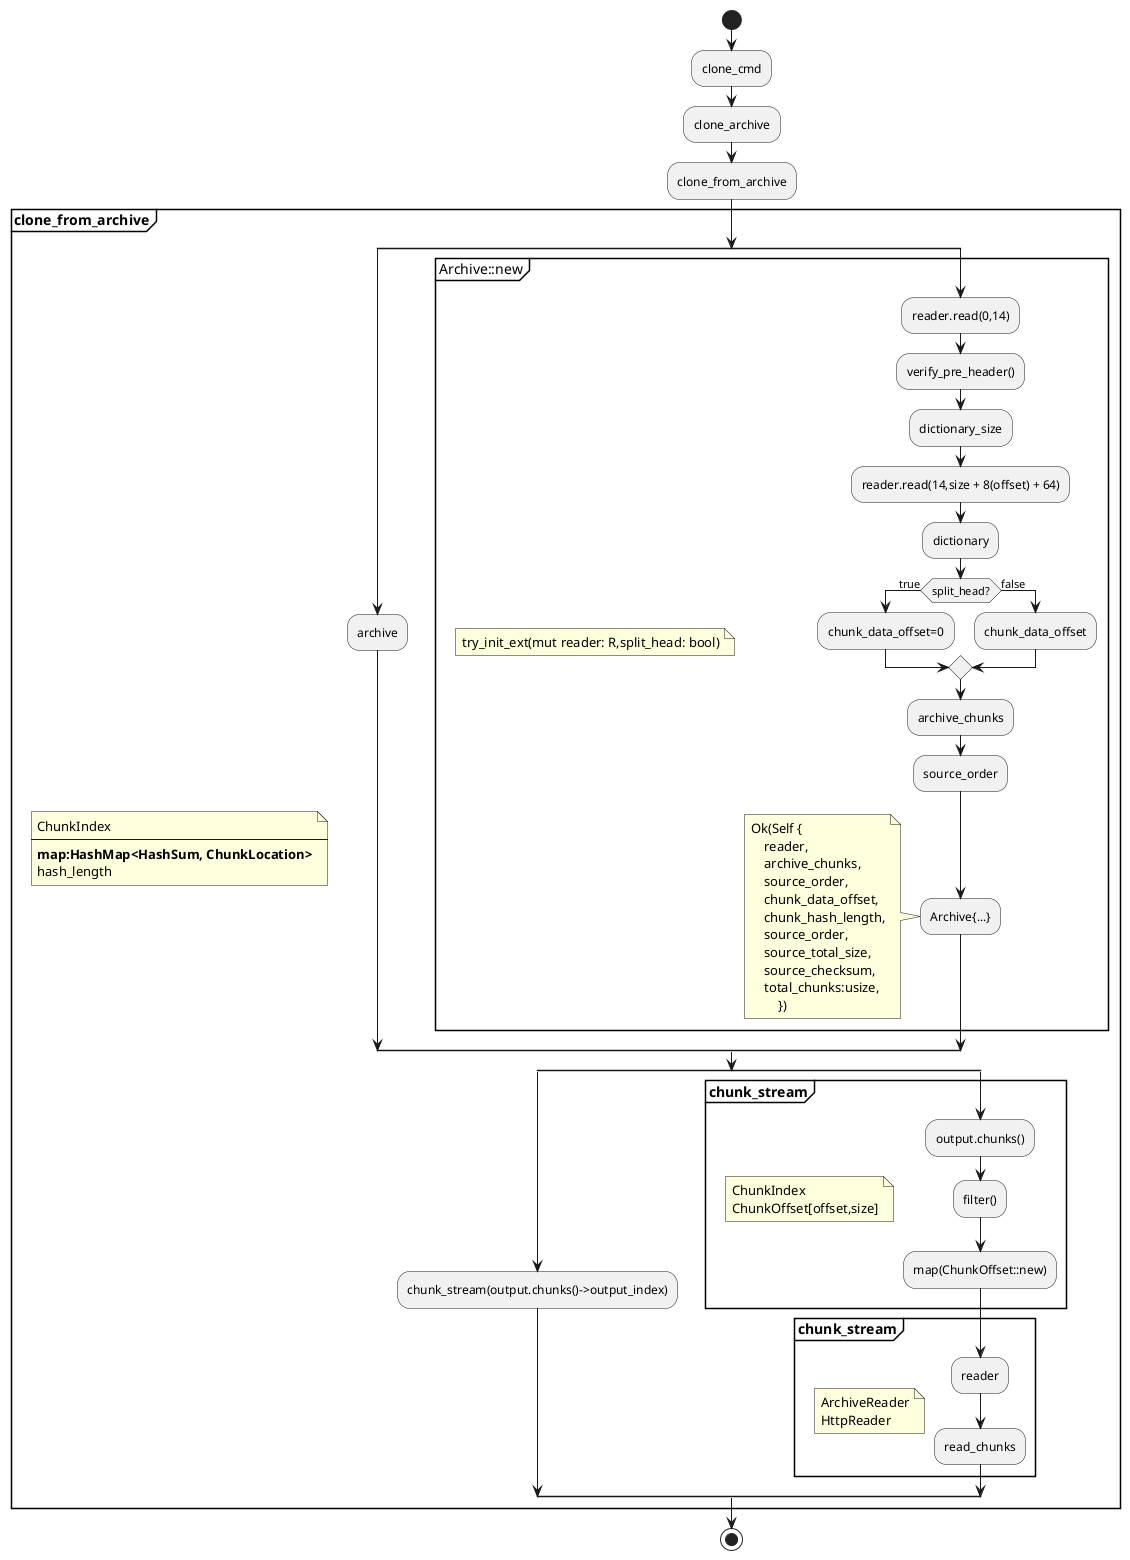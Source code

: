 @startuml
start
:clone_cmd;
:clone_archive;
:clone_from_archive;
partition "**clone_from_archive**" {
    note
        ChunkIndex
        ----
        **map:HashMap<HashSum, ChunkLocation>**
        hash_length
    end note
    split
        :archive;
    split again
        partition "Archive::new" {
            note
                try_init_ext(mut reader: R,split_head: bool)
            end note
            :reader.read(0,14);
            :verify_pre_header();
            :dictionary_size;
            :reader.read(14,size + 8(offset) + 64);
            :dictionary;
            if (split_head?) then (true)
                :chunk_data_offset=0;
            else(false)
                :chunk_data_offset;
            endif 
            :archive_chunks;
            :source_order;
            :Archive{...};
            note left
                Ok(Self {
                    reader,
                    archive_chunks,
                    source_order,
                    chunk_data_offset,
                    chunk_hash_length,
                    source_order,
                    source_total_size,
                    source_checksum,
                    total_chunks:usize,
                        })
            end note
        }
    end split
    split
        :chunk_stream(output.chunks()->output_index);
    split again
        partition "**chunk_stream**" {
            note
                ChunkIndex
                ChunkOffset[offset,size]
            end note
            :output.chunks();
            :filter();
            :map(ChunkOffset::new);
        }
        partition "**chunk_stream**" {
            note
                ArchiveReader
                HttpReader
            end note
            :reader;
            :read_chunks;
        }
    end split
}
stop
@enduml
